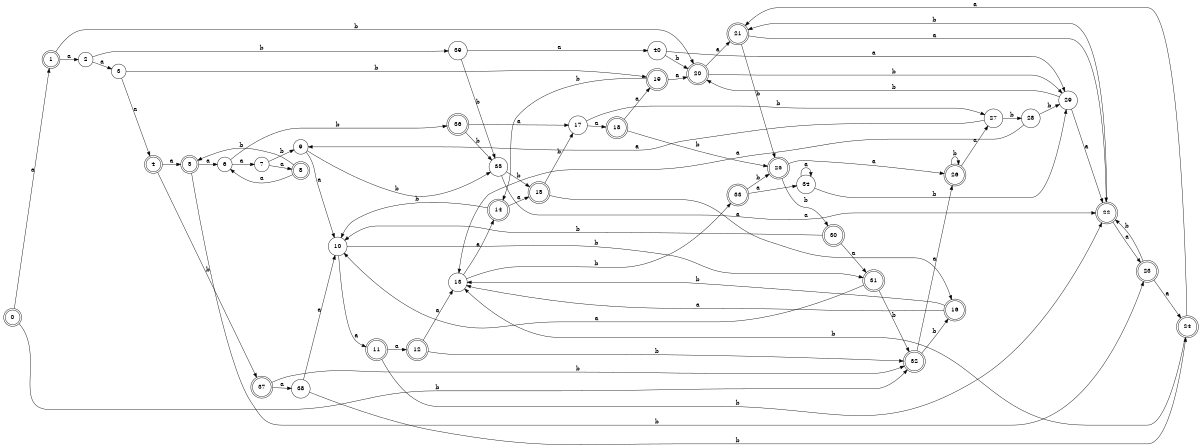 digraph n33_7 {
__start0 [label="" shape="none"];

rankdir=LR;
size="8,5";

s0 [style="rounded,filled", color="black", fillcolor="white" shape="doublecircle", label="0"];
s1 [style="rounded,filled", color="black", fillcolor="white" shape="doublecircle", label="1"];
s2 [style="filled", color="black", fillcolor="white" shape="circle", label="2"];
s3 [style="filled", color="black", fillcolor="white" shape="circle", label="3"];
s4 [style="rounded,filled", color="black", fillcolor="white" shape="doublecircle", label="4"];
s5 [style="rounded,filled", color="black", fillcolor="white" shape="doublecircle", label="5"];
s6 [style="filled", color="black", fillcolor="white" shape="circle", label="6"];
s7 [style="filled", color="black", fillcolor="white" shape="circle", label="7"];
s8 [style="rounded,filled", color="black", fillcolor="white" shape="doublecircle", label="8"];
s9 [style="filled", color="black", fillcolor="white" shape="circle", label="9"];
s10 [style="filled", color="black", fillcolor="white" shape="circle", label="10"];
s11 [style="rounded,filled", color="black", fillcolor="white" shape="doublecircle", label="11"];
s12 [style="rounded,filled", color="black", fillcolor="white" shape="doublecircle", label="12"];
s13 [style="filled", color="black", fillcolor="white" shape="circle", label="13"];
s14 [style="rounded,filled", color="black", fillcolor="white" shape="doublecircle", label="14"];
s15 [style="rounded,filled", color="black", fillcolor="white" shape="doublecircle", label="15"];
s16 [style="rounded,filled", color="black", fillcolor="white" shape="doublecircle", label="16"];
s17 [style="filled", color="black", fillcolor="white" shape="circle", label="17"];
s18 [style="rounded,filled", color="black", fillcolor="white" shape="doublecircle", label="18"];
s19 [style="rounded,filled", color="black", fillcolor="white" shape="doublecircle", label="19"];
s20 [style="rounded,filled", color="black", fillcolor="white" shape="doublecircle", label="20"];
s21 [style="rounded,filled", color="black", fillcolor="white" shape="doublecircle", label="21"];
s22 [style="rounded,filled", color="black", fillcolor="white" shape="doublecircle", label="22"];
s23 [style="rounded,filled", color="black", fillcolor="white" shape="doublecircle", label="23"];
s24 [style="rounded,filled", color="black", fillcolor="white" shape="doublecircle", label="24"];
s25 [style="rounded,filled", color="black", fillcolor="white" shape="doublecircle", label="25"];
s26 [style="rounded,filled", color="black", fillcolor="white" shape="doublecircle", label="26"];
s27 [style="filled", color="black", fillcolor="white" shape="circle", label="27"];
s28 [style="filled", color="black", fillcolor="white" shape="circle", label="28"];
s29 [style="filled", color="black", fillcolor="white" shape="circle", label="29"];
s30 [style="rounded,filled", color="black", fillcolor="white" shape="doublecircle", label="30"];
s31 [style="rounded,filled", color="black", fillcolor="white" shape="doublecircle", label="31"];
s32 [style="rounded,filled", color="black", fillcolor="white" shape="doublecircle", label="32"];
s33 [style="rounded,filled", color="black", fillcolor="white" shape="doublecircle", label="33"];
s34 [style="filled", color="black", fillcolor="white" shape="circle", label="34"];
s35 [style="filled", color="black", fillcolor="white" shape="circle", label="35"];
s36 [style="rounded,filled", color="black", fillcolor="white" shape="doublecircle", label="36"];
s37 [style="rounded,filled", color="black", fillcolor="white" shape="doublecircle", label="37"];
s38 [style="filled", color="black", fillcolor="white" shape="circle", label="38"];
s39 [style="filled", color="black", fillcolor="white" shape="circle", label="39"];
s40 [style="filled", color="black", fillcolor="white" shape="circle", label="40"];
s0 -> s1 [label="a"];
s0 -> s32 [label="b"];
s1 -> s2 [label="a"];
s1 -> s20 [label="b"];
s2 -> s3 [label="a"];
s2 -> s39 [label="b"];
s3 -> s4 [label="a"];
s3 -> s19 [label="b"];
s4 -> s5 [label="a"];
s4 -> s37 [label="b"];
s5 -> s6 [label="a"];
s5 -> s23 [label="b"];
s6 -> s7 [label="a"];
s6 -> s36 [label="b"];
s7 -> s8 [label="a"];
s7 -> s9 [label="b"];
s8 -> s6 [label="a"];
s8 -> s5 [label="b"];
s9 -> s10 [label="a"];
s9 -> s35 [label="b"];
s10 -> s11 [label="a"];
s10 -> s31 [label="b"];
s11 -> s12 [label="a"];
s11 -> s22 [label="b"];
s12 -> s13 [label="a"];
s12 -> s32 [label="b"];
s13 -> s14 [label="a"];
s13 -> s33 [label="b"];
s14 -> s15 [label="a"];
s14 -> s10 [label="b"];
s15 -> s16 [label="a"];
s15 -> s17 [label="b"];
s16 -> s13 [label="a"];
s16 -> s13 [label="b"];
s17 -> s18 [label="a"];
s17 -> s27 [label="b"];
s18 -> s19 [label="a"];
s18 -> s25 [label="b"];
s19 -> s20 [label="a"];
s19 -> s14 [label="b"];
s20 -> s21 [label="a"];
s20 -> s29 [label="b"];
s21 -> s22 [label="a"];
s21 -> s25 [label="b"];
s22 -> s23 [label="a"];
s22 -> s21 [label="b"];
s23 -> s24 [label="a"];
s23 -> s22 [label="b"];
s24 -> s21 [label="a"];
s24 -> s13 [label="b"];
s25 -> s26 [label="a"];
s25 -> s30 [label="b"];
s26 -> s27 [label="a"];
s26 -> s26 [label="b"];
s27 -> s9 [label="a"];
s27 -> s28 [label="b"];
s28 -> s13 [label="a"];
s28 -> s29 [label="b"];
s29 -> s22 [label="a"];
s29 -> s20 [label="b"];
s30 -> s31 [label="a"];
s30 -> s10 [label="b"];
s31 -> s10 [label="a"];
s31 -> s32 [label="b"];
s32 -> s26 [label="a"];
s32 -> s16 [label="b"];
s33 -> s34 [label="a"];
s33 -> s25 [label="b"];
s34 -> s34 [label="a"];
s34 -> s29 [label="b"];
s35 -> s22 [label="a"];
s35 -> s15 [label="b"];
s36 -> s17 [label="a"];
s36 -> s35 [label="b"];
s37 -> s38 [label="a"];
s37 -> s32 [label="b"];
s38 -> s10 [label="a"];
s38 -> s24 [label="b"];
s39 -> s40 [label="a"];
s39 -> s35 [label="b"];
s40 -> s29 [label="a"];
s40 -> s20 [label="b"];

}